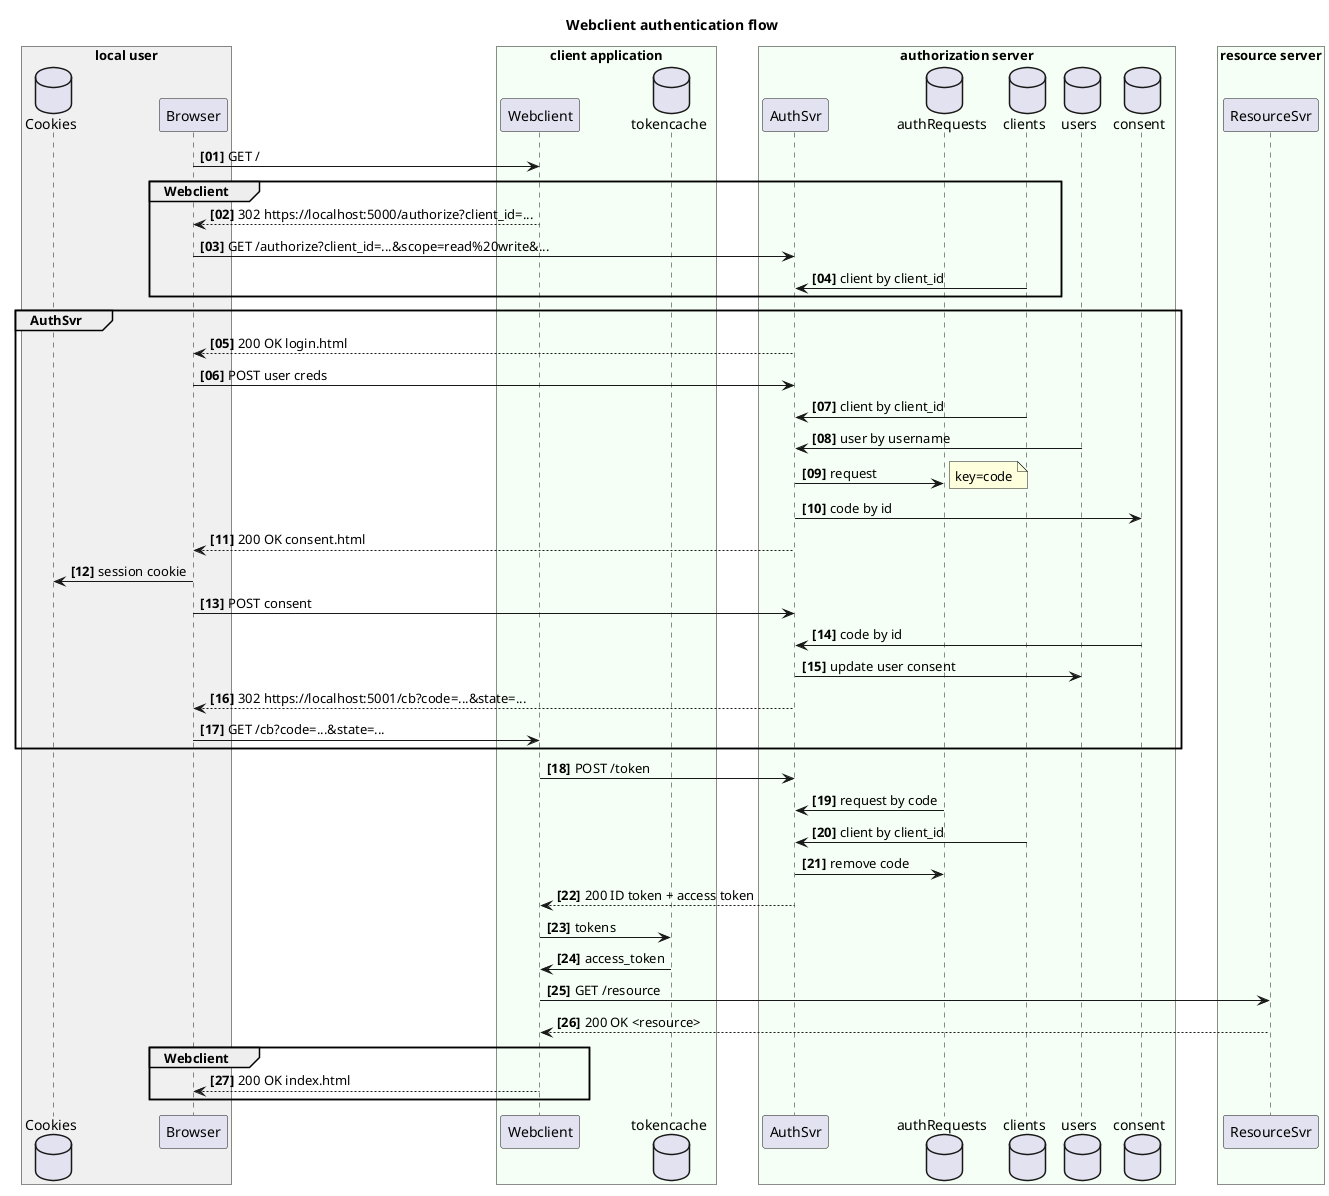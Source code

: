 @startuml
skinparam BoxPadding 20
autonumber "<b>[00]"
title Webclient authentication flow

box "local user" #f0f0f0
database Cookies order 10
participant Browser order 20
end box

box "client application" #f5fff5
participant Webclient order 30
database tokencache order 35
end box

box "authorization server" #f5fff5
participant AuthSvr order 40
database authRequests order 45
database clients order 50
database users order 60
database consent order 70
end box

box "resource server" #f5fff5
participant ResourceSvr order 80
end box

Browser -> Webclient: GET /

group Webclient
Browser <-- Webclient: 302 https://localhost:5000/authorize?client_id=...
Browser -> AuthSvr: GET /authorize?client_id=...&scope=read%20write&...
AuthSvr <- clients: client by client_id
end

group AuthSvr
Browser <-- AuthSvr: 200 OK login.html
Browser -> AuthSvr: POST user creds
AuthSvr <- clients: client by client_id
AuthSvr <- users: user by username
AuthSvr -> authRequests: request
note right: key=code
AuthSvr -> consent: code by id
Browser <-- AuthSvr: 200 OK consent.html
Browser -> Cookies: session cookie
Browser -> AuthSvr: POST consent
AuthSvr <- consent: code by id
AuthSvr -> users: update user consent
Browser <-- AuthSvr: 302 https://localhost:5001/cb?code=...&state=...
Browser -> Webclient: GET /cb?code=...&state=...
end

Webclient -> AuthSvr: POST /token
AuthSvr <- authRequests: request by code
AuthSvr <- clients: client by client_id
AuthSvr -> authRequests: remove code
Webclient <-- AuthSvr: 200 ID token + access token
Webclient -> tokencache: tokens

Webclient <- tokencache: access_token
Webclient -> ResourceSvr: GET /resource
Webclient <-- ResourceSvr: 200 OK <resource>

group Webclient
Browser <-- Webclient: 200 OK index.html
end
@enduml
